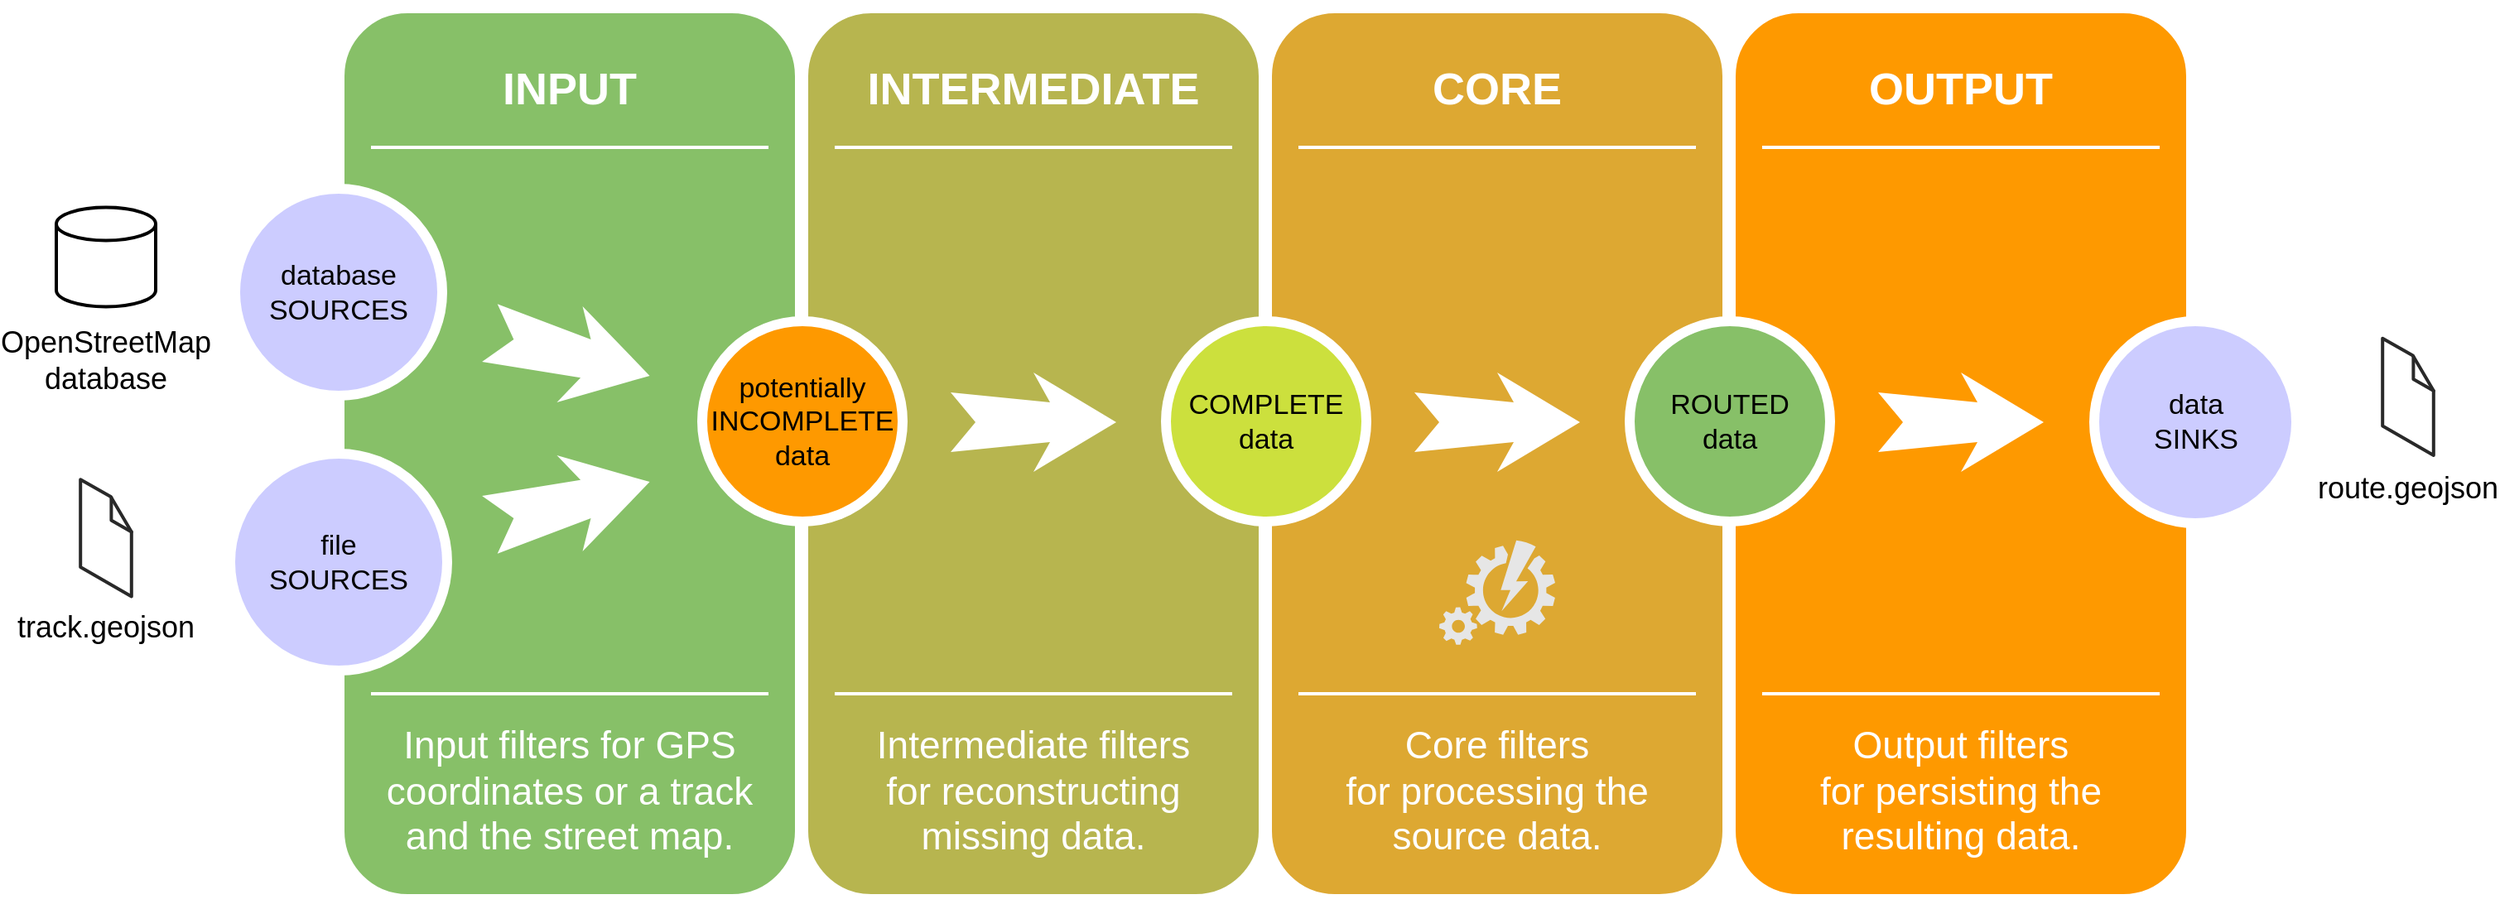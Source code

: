 <?xml version="1.0"?>
<mxfile version="13.5.1">
  <diagram name="Page-1" id="12e1b939-464a-85fe-373e-61e167be1490">
    <mxGraphModel dx="2" dy="1" grid="1" gridSize="10" guides="1" tooltips="1" connect="1" arrows="1" fold="1" page="1" pageScale="1.5" pageWidth="1169" pageHeight="826" background="#ffffff" math="0" shadow="0">
      <root>
        <mxCell id="0"/>
        <mxCell id="1" parent="0"/>
        <mxCell id="60da8b9f42644d3a-2" value="" style="whiteSpace=wrap;html=1;rounded=1;shadow=0;strokeWidth=8;fontSize=20;align=center;strokeColor=#FFFFFF;fillColor=#87c068;" parent="1" vertex="1">
          <mxGeometry x="320" y="300" width="280" height="540" as="geometry"/>
        </mxCell>
        <mxCell id="60da8b9f42644d3a-3" value="INPUT" style="text;html=1;strokeColor=none;fillColor=none;align=center;verticalAlign=middle;whiteSpace=wrap;rounded=0;shadow=0;fontSize=27;fontColor=#FFFFFF;fontStyle=1" parent="1" vertex="1">
          <mxGeometry x="320" y="320" width="280" height="60" as="geometry"/>
        </mxCell>
        <mxCell id="60da8b9f42644d3a-4" value="Input filters for GPS coordinates or a track and the street map." style="text;html=1;strokeColor=none;fillColor=none;align=center;verticalAlign=middle;whiteSpace=wrap;rounded=0;shadow=0;fontSize=23;fontColor=#FFFFFF;" parent="1" vertex="1">
          <mxGeometry x="340" y="729" width="240" height="90" as="geometry"/>
        </mxCell>
        <mxCell id="60da8b9f42644d3a-6" value="" style="line;strokeWidth=2;html=1;rounded=0;shadow=0;fontSize=27;align=center;fillColor=none;strokeColor=#FFFFFF;" parent="1" vertex="1">
          <mxGeometry x="340" y="380" width="240" height="10" as="geometry"/>
        </mxCell>
        <mxCell id="60da8b9f42644d3a-7" value="" style="line;strokeWidth=2;html=1;rounded=0;shadow=0;fontSize=27;align=center;fillColor=none;strokeColor=#FFFFFF;" parent="1" vertex="1">
          <mxGeometry x="340" y="710" width="240" height="10" as="geometry"/>
        </mxCell>
        <mxCell id="60da8b9f42644d3a-8" value="database&lt;br style=&quot;font-size: 17px&quot;&gt;SOURCES" style="ellipse;whiteSpace=wrap;html=1;rounded=0;shadow=0;strokeWidth=6;fontSize=17;align=center;strokeColor=#FFFFFF;fillColor=#CCCCFF;" parent="1" vertex="1">
          <mxGeometry x="258" y="410" width="125" height="125" as="geometry"/>
        </mxCell>
        <mxCell id="60da8b9f42644d3a-9" value="" style="html=1;shadow=0;dashed=0;align=center;verticalAlign=middle;shape=mxgraph.arrows2.stylisedArrow;dy=0.6;dx=40;notch=15;feather=0.4;rounded=0;strokeWidth=1;fontSize=27;strokeColor=none;rotation=-15;fillColor=#FFFFFF;" parent="1" vertex="1">
          <mxGeometry x="410" y="570" width="100" height="60" as="geometry"/>
        </mxCell>
        <mxCell id="60da8b9f42644d3a-17" value="" style="whiteSpace=wrap;html=1;rounded=1;shadow=0;strokeWidth=8;fontSize=20;align=center;strokeColor=#FFFFFF;fillColor=#b7b54f;" parent="1" vertex="1">
          <mxGeometry x="600" y="300" width="280" height="540" as="geometry"/>
        </mxCell>
        <mxCell id="60da8b9f42644d3a-18" value="INTERMEDIATE" style="text;html=1;strokeColor=none;fillColor=none;align=center;verticalAlign=middle;whiteSpace=wrap;rounded=0;shadow=0;fontSize=27;fontColor=#FFFFFF;fontStyle=1" parent="1" vertex="1">
          <mxGeometry x="600" y="320" width="280" height="60" as="geometry"/>
        </mxCell>
        <mxCell id="60da8b9f42644d3a-19" value="Intermediate filters&lt;br style=&quot;font-size: 23px;&quot;&gt;for reconstructing missing data." style="text;html=1;strokeColor=none;fillColor=none;align=center;verticalAlign=middle;whiteSpace=wrap;rounded=0;shadow=0;fontSize=23;fontColor=#FFFFFF;" parent="1" vertex="1">
          <mxGeometry x="620" y="729" width="240" height="90" as="geometry"/>
        </mxCell>
        <mxCell id="60da8b9f42644d3a-20" value="" style="line;strokeWidth=2;html=1;rounded=0;shadow=0;fontSize=27;align=center;fillColor=none;strokeColor=#FFFFFF;" parent="1" vertex="1">
          <mxGeometry x="620" y="380" width="240" height="10" as="geometry"/>
        </mxCell>
        <mxCell id="60da8b9f42644d3a-21" value="" style="line;strokeWidth=2;html=1;rounded=0;shadow=0;fontSize=27;align=center;fillColor=none;strokeColor=#FFFFFF;" parent="1" vertex="1">
          <mxGeometry x="620" y="710" width="240" height="10" as="geometry"/>
        </mxCell>
        <mxCell id="60da8b9f42644d3a-22" value="potentially&lt;br style=&quot;font-size: 17px&quot;&gt;INCOMPLETE&lt;br&gt;data" style="ellipse;whiteSpace=wrap;html=1;rounded=0;shadow=0;strokeWidth=6;fontSize=17;align=center;strokeColor=#FFFFFF;fillColor=#FE9900;" parent="1" vertex="1">
          <mxGeometry x="540" y="490" width="121" height="121" as="geometry"/>
        </mxCell>
        <mxCell id="60da8b9f42644d3a-23" value="" style="html=1;shadow=0;dashed=0;align=center;verticalAlign=middle;shape=mxgraph.arrows2.stylisedArrow;dy=0.6;dx=40;notch=15;feather=0.4;rounded=0;strokeWidth=1;fontSize=27;strokeColor=none;fillColor=#FFFFFF;" parent="1" vertex="1">
          <mxGeometry x="690" y="521" width="100" height="60" as="geometry"/>
        </mxCell>
        <mxCell id="60da8b9f42644d3a-24" value="" style="whiteSpace=wrap;html=1;rounded=1;shadow=0;strokeWidth=8;fontSize=20;align=center;strokeColor=#FFFFFF;fillColor=#dda832;" parent="1" vertex="1">
          <mxGeometry x="880" y="300" width="280" height="540" as="geometry"/>
        </mxCell>
        <mxCell id="60da8b9f42644d3a-25" value="CORE" style="text;html=1;strokeColor=none;fillColor=none;align=center;verticalAlign=middle;whiteSpace=wrap;rounded=0;shadow=0;fontSize=27;fontColor=#FFFFFF;fontStyle=1" parent="1" vertex="1">
          <mxGeometry x="880" y="320" width="280" height="60" as="geometry"/>
        </mxCell>
        <mxCell id="60da8b9f42644d3a-26" value="Core filters&lt;br style=&quot;font-size: 23px;&quot;&gt;for processing the source data." style="text;html=1;strokeColor=none;fillColor=none;align=center;verticalAlign=middle;whiteSpace=wrap;rounded=0;shadow=0;fontSize=23;fontColor=#FFFFFF;" parent="1" vertex="1">
          <mxGeometry x="900" y="729" width="240" height="90" as="geometry"/>
        </mxCell>
        <mxCell id="60da8b9f42644d3a-27" value="" style="line;strokeWidth=2;html=1;rounded=0;shadow=0;fontSize=27;align=center;fillColor=none;strokeColor=#FFFFFF;" parent="1" vertex="1">
          <mxGeometry x="900" y="380" width="240" height="10" as="geometry"/>
        </mxCell>
        <mxCell id="60da8b9f42644d3a-28" value="" style="line;strokeWidth=2;html=1;rounded=0;shadow=0;fontSize=27;align=center;fillColor=none;strokeColor=#FFFFFF;" parent="1" vertex="1">
          <mxGeometry x="900" y="710" width="240" height="10" as="geometry"/>
        </mxCell>
        <mxCell id="60da8b9f42644d3a-29" value="COMPLETE&lt;br&gt;data" style="ellipse;whiteSpace=wrap;html=1;rounded=0;shadow=0;strokeWidth=6;fontSize=17;align=center;strokeColor=#FFFFFF;fillColor=#cce03d;" parent="1" vertex="1">
          <mxGeometry x="820" y="490" width="121" height="121" as="geometry"/>
        </mxCell>
        <mxCell id="60da8b9f42644d3a-30" value="" style="html=1;shadow=0;dashed=0;align=center;verticalAlign=middle;shape=mxgraph.arrows2.stylisedArrow;dy=0.6;dx=40;notch=15;feather=0.4;rounded=0;strokeWidth=1;fontSize=27;strokeColor=none;fillColor=#FFFFFF;" parent="1" vertex="1">
          <mxGeometry x="970" y="521" width="100" height="60" as="geometry"/>
        </mxCell>
        <mxCell id="60da8b9f42644d3a-31" value="" style="whiteSpace=wrap;html=1;rounded=1;shadow=0;strokeWidth=8;fontSize=20;align=center;fillColor=#FE9900;strokeColor=#FFFFFF;" parent="1" vertex="1">
          <mxGeometry x="1160" y="300" width="280" height="540" as="geometry"/>
        </mxCell>
        <mxCell id="60da8b9f42644d3a-32" value="OUTPUT" style="text;html=1;strokeColor=none;fillColor=none;align=center;verticalAlign=middle;whiteSpace=wrap;rounded=0;shadow=0;fontSize=27;fontColor=#FFFFFF;fontStyle=1" parent="1" vertex="1">
          <mxGeometry x="1160" y="320" width="280" height="60" as="geometry"/>
        </mxCell>
        <mxCell id="60da8b9f42644d3a-33" value="Output filters&lt;br style=&quot;font-size: 23px;&quot;&gt;for persisting the resulting data." style="text;html=1;strokeColor=none;fillColor=none;align=center;verticalAlign=middle;whiteSpace=wrap;rounded=0;shadow=0;fontSize=23;fontColor=#FFFFFF;" parent="1" vertex="1">
          <mxGeometry x="1180" y="729" width="240" height="90" as="geometry"/>
        </mxCell>
        <mxCell id="60da8b9f42644d3a-34" value="" style="line;strokeWidth=2;html=1;rounded=0;shadow=0;fontSize=27;align=center;fillColor=none;strokeColor=#FFFFFF;" parent="1" vertex="1">
          <mxGeometry x="1180" y="380" width="240" height="10" as="geometry"/>
        </mxCell>
        <mxCell id="60da8b9f42644d3a-35" value="" style="line;strokeWidth=2;html=1;rounded=0;shadow=0;fontSize=27;align=center;fillColor=none;strokeColor=#FFFFFF;" parent="1" vertex="1">
          <mxGeometry x="1180" y="710" width="240" height="10" as="geometry"/>
        </mxCell>
        <mxCell id="60da8b9f42644d3a-36" value="ROUTED&lt;br&gt;data" style="ellipse;whiteSpace=wrap;html=1;rounded=0;shadow=0;strokeWidth=6;fontSize=17;align=center;strokeColor=#FFFFFF;fillColor=#87C068;" parent="1" vertex="1">
          <mxGeometry x="1100" y="490" width="121" height="121" as="geometry"/>
        </mxCell>
        <mxCell id="60da8b9f42644d3a-37" value="" style="html=1;shadow=0;dashed=0;align=center;verticalAlign=middle;shape=mxgraph.arrows2.stylisedArrow;dy=0.6;dx=40;notch=15;feather=0.4;rounded=0;strokeWidth=1;fontSize=27;strokeColor=none;fillColor=#FFFFFF;" parent="1" vertex="1">
          <mxGeometry x="1250" y="521" width="100" height="60" as="geometry"/>
        </mxCell>
        <mxCell id="60da8b9f42644d3a-38" value="data&lt;br&gt;SINKS" style="ellipse;whiteSpace=wrap;html=1;rounded=0;shadow=0;strokeWidth=6;fontSize=17;align=center;strokeColor=#FFFFFF;fillColor=#CCCCFF;" parent="1" vertex="1">
          <mxGeometry x="1380.5" y="490" width="122" height="122" as="geometry"/>
        </mxCell>
        <mxCell id="4" value="file&lt;br style=&quot;font-size: 17px&quot;&gt;SOURCES" style="ellipse;whiteSpace=wrap;html=1;rounded=0;shadow=0;strokeWidth=6;fontSize=17;align=center;strokeColor=#FFFFFF;fillColor=#CCCCFF;" parent="1" vertex="1">
          <mxGeometry x="255" y="570" width="131" height="131" as="geometry"/>
        </mxCell>
        <mxCell id="5" value="" style="html=1;shadow=0;dashed=0;align=center;verticalAlign=middle;shape=mxgraph.arrows2.stylisedArrow;dy=0.6;dx=40;notch=15;feather=0.4;rounded=0;strokeWidth=1;fontSize=27;strokeColor=none;rotation=15;fillColor=#FFFFFF;" parent="1" vertex="1">
          <mxGeometry x="410" y="480" width="100" height="60" as="geometry"/>
        </mxCell>
        <mxCell id="16" value="" style="group" parent="1" vertex="1" connectable="0">
          <mxGeometry x="150" y="421.25" width="60" height="102.5" as="geometry"/>
        </mxCell>
        <mxCell id="2" value="" style="strokeWidth=2;html=1;shape=mxgraph.flowchart.database;whiteSpace=wrap;" parent="16" vertex="1">
          <mxGeometry width="60" height="60" as="geometry"/>
        </mxCell>
        <mxCell id="9" value="OpenStreetMap&lt;br style=&quot;font-size: 18px;&quot;&gt;database" style="text;html=1;strokeColor=none;fillColor=none;align=center;verticalAlign=middle;whiteSpace=wrap;rounded=0;fontSize=18;" parent="16" vertex="1">
          <mxGeometry x="10" y="82.5" width="40" height="20" as="geometry"/>
        </mxCell>
        <mxCell id="17" value="" style="group" parent="1" vertex="1" connectable="0">
          <mxGeometry x="160" y="585.6" width="40" height="99.8" as="geometry"/>
        </mxCell>
        <mxCell id="3" value="" style="verticalLabelPosition=bottom;html=1;verticalAlign=top;strokeWidth=1;align=center;outlineConnect=0;dashed=0;outlineConnect=0;shape=mxgraph.aws3d.file;aspect=fixed;strokeColor=#292929;" parent="17" vertex="1">
          <mxGeometry x="4.6" width="30.8" height="70.6" as="geometry"/>
        </mxCell>
        <mxCell id="10" value="track.geojson" style="text;html=1;strokeColor=none;fillColor=none;align=center;verticalAlign=middle;whiteSpace=wrap;rounded=0;fontSize=18;" parent="17" vertex="1">
          <mxGeometry y="79.8" width="40" height="20" as="geometry"/>
        </mxCell>
        <mxCell id="18" value="" style="group" parent="1" vertex="1" connectable="0">
          <mxGeometry x="1550" y="500.35" width="40" height="100.3" as="geometry"/>
        </mxCell>
        <mxCell id="12" value="" style="verticalLabelPosition=bottom;html=1;verticalAlign=top;strokeWidth=1;align=center;outlineConnect=0;dashed=0;outlineConnect=0;shape=mxgraph.aws3d.file;aspect=fixed;strokeColor=#292929;" parent="18" vertex="1">
          <mxGeometry x="4.6" width="30.8" height="70.6" as="geometry"/>
        </mxCell>
        <mxCell id="13" value="route.geojson" style="text;html=1;strokeColor=none;fillColor=none;align=center;verticalAlign=middle;whiteSpace=wrap;rounded=0;fontSize=18;" parent="18" vertex="1">
          <mxGeometry y="80.3" width="40" height="20" as="geometry"/>
        </mxCell>
        <mxCell id="23" value="" style="verticalLabelPosition=bottom;html=1;verticalAlign=top;align=center;strokeColor=none;shape=mxgraph.azure.automation;pointerEvents=1;fontSize=17;fontColor=#000000;fillColor=#E6E6E6;" parent="1" vertex="1">
          <mxGeometry x="985" y="622.4" width="70" height="63" as="geometry"/>
        </mxCell>
      </root>
    </mxGraphModel>
  </diagram>
</mxfile>
